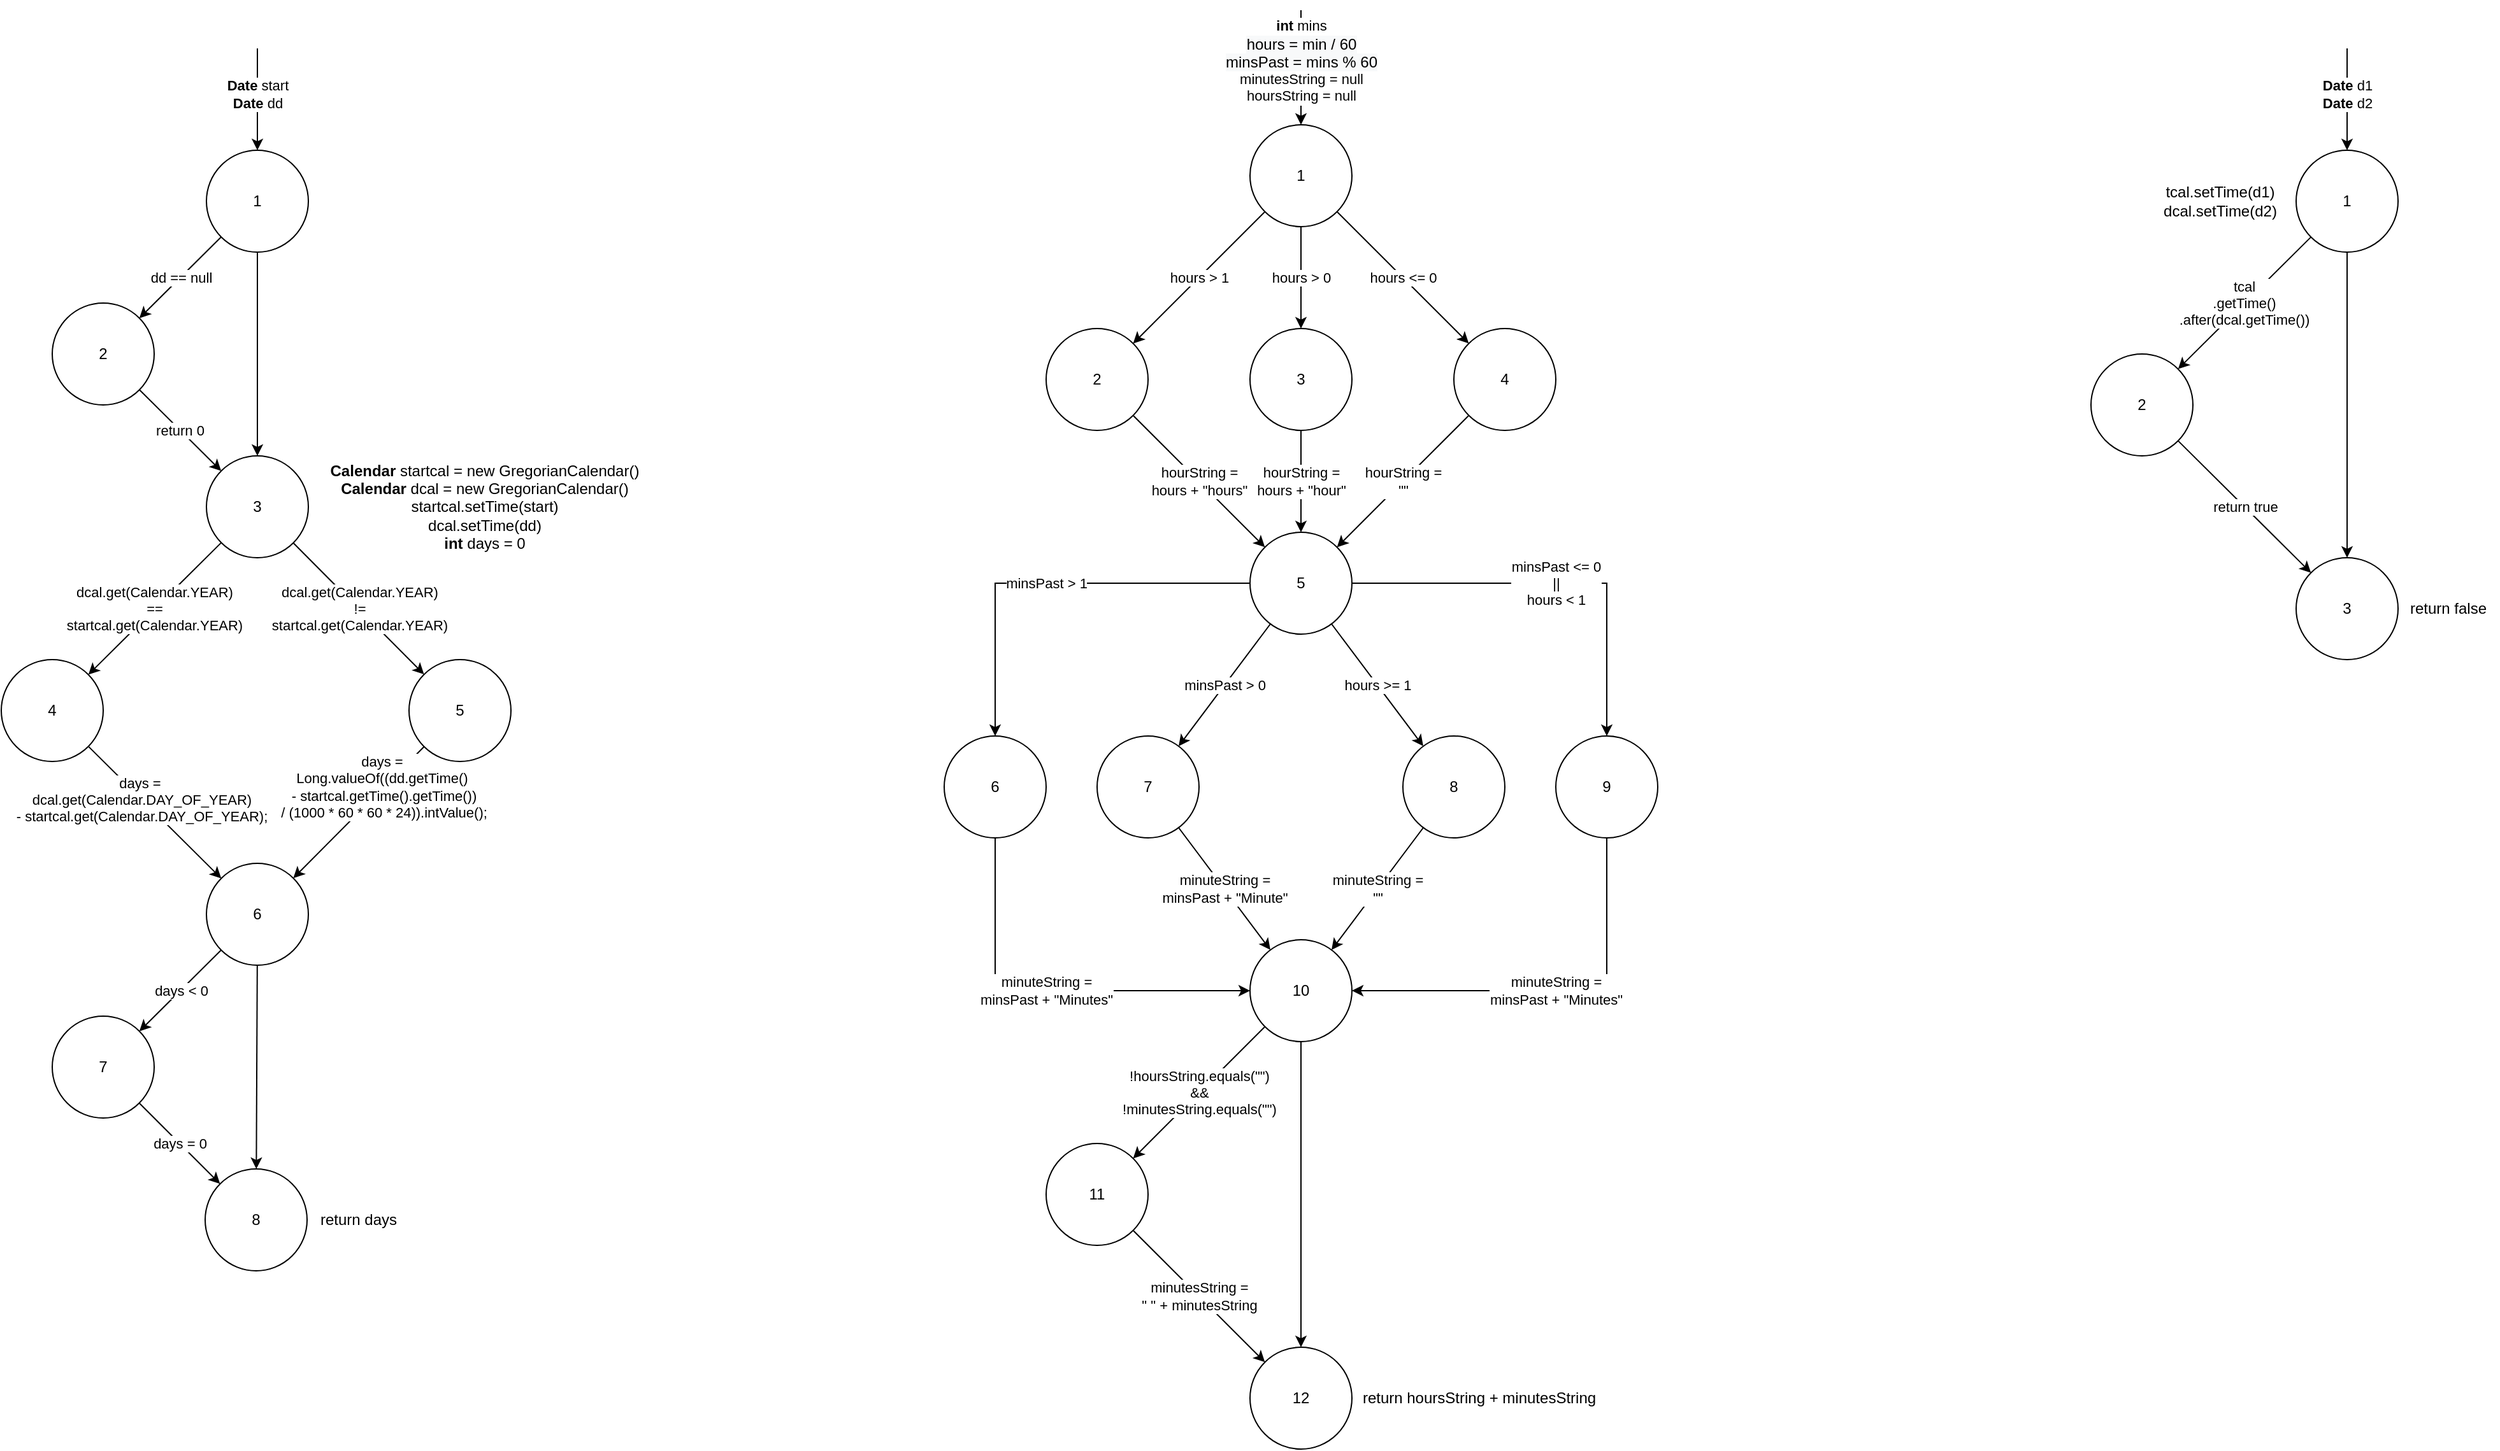 <mxfile version="14.4.4" type="github">
  <diagram id="N0Fj0vDeg7R2EITsKwAS" name="Page-1">
    <mxGraphModel dx="3201" dy="1149" grid="1" gridSize="10" guides="1" tooltips="1" connect="1" arrows="1" fold="1" page="1" pageScale="1" pageWidth="827" pageHeight="1169" math="0" shadow="0">
      <root>
        <mxCell id="0" />
        <mxCell id="1" parent="0" />
        <mxCell id="nreC14nt42jZaOP40qbg-6" value="hours &amp;gt; 1" style="rounded=0;orthogonalLoop=1;jettySize=auto;html=1;" edge="1" parent="1" source="nreC14nt42jZaOP40qbg-2" target="nreC14nt42jZaOP40qbg-3">
          <mxGeometry relative="1" as="geometry" />
        </mxCell>
        <mxCell id="nreC14nt42jZaOP40qbg-7" value="hours &amp;gt; 0" style="edgeStyle=none;rounded=0;orthogonalLoop=1;jettySize=auto;html=1;" edge="1" parent="1" source="nreC14nt42jZaOP40qbg-2" target="nreC14nt42jZaOP40qbg-4">
          <mxGeometry relative="1" as="geometry" />
        </mxCell>
        <mxCell id="nreC14nt42jZaOP40qbg-8" value="hours &amp;lt;= 0" style="edgeStyle=none;rounded=0;orthogonalLoop=1;jettySize=auto;html=1;" edge="1" parent="1" source="nreC14nt42jZaOP40qbg-2" target="nreC14nt42jZaOP40qbg-5">
          <mxGeometry relative="1" as="geometry" />
        </mxCell>
        <mxCell id="nreC14nt42jZaOP40qbg-2" value="1" style="ellipse;whiteSpace=wrap;html=1;aspect=fixed;" vertex="1" parent="1">
          <mxGeometry x="380" y="100" width="80" height="80" as="geometry" />
        </mxCell>
        <mxCell id="nreC14nt42jZaOP40qbg-12" value="hourString =&lt;br&gt;hours + &quot;hours&quot;" style="edgeStyle=none;rounded=0;orthogonalLoop=1;jettySize=auto;html=1;" edge="1" parent="1" source="nreC14nt42jZaOP40qbg-3" target="nreC14nt42jZaOP40qbg-10">
          <mxGeometry relative="1" as="geometry" />
        </mxCell>
        <mxCell id="nreC14nt42jZaOP40qbg-3" value="2" style="ellipse;whiteSpace=wrap;html=1;aspect=fixed;" vertex="1" parent="1">
          <mxGeometry x="220" y="260" width="80" height="80" as="geometry" />
        </mxCell>
        <mxCell id="nreC14nt42jZaOP40qbg-11" value="hourString =&lt;br&gt;hours + &quot;hour&quot;" style="edgeStyle=none;rounded=0;orthogonalLoop=1;jettySize=auto;html=1;" edge="1" parent="1" source="nreC14nt42jZaOP40qbg-4" target="nreC14nt42jZaOP40qbg-10">
          <mxGeometry relative="1" as="geometry" />
        </mxCell>
        <mxCell id="nreC14nt42jZaOP40qbg-4" value="3" style="ellipse;whiteSpace=wrap;html=1;aspect=fixed;" vertex="1" parent="1">
          <mxGeometry x="380" y="260" width="80" height="80" as="geometry" />
        </mxCell>
        <mxCell id="nreC14nt42jZaOP40qbg-13" value="hourString =&lt;br&gt;&quot;&quot;" style="edgeStyle=none;rounded=0;orthogonalLoop=1;jettySize=auto;html=1;" edge="1" parent="1" source="nreC14nt42jZaOP40qbg-5" target="nreC14nt42jZaOP40qbg-10">
          <mxGeometry relative="1" as="geometry" />
        </mxCell>
        <mxCell id="nreC14nt42jZaOP40qbg-5" value="4" style="ellipse;whiteSpace=wrap;html=1;aspect=fixed;" vertex="1" parent="1">
          <mxGeometry x="540" y="260" width="80" height="80" as="geometry" />
        </mxCell>
        <mxCell id="nreC14nt42jZaOP40qbg-9" value="&lt;b&gt;int &lt;/b&gt;mins&lt;br&gt;&lt;span style=&quot;font-size: 12px ; background-color: rgb(248 , 249 , 250)&quot;&gt;hours = min / 60&lt;/span&gt;&lt;br style=&quot;font-size: 12px ; background-color: rgb(248 , 249 , 250)&quot;&gt;&lt;span style=&quot;font-size: 12px ; background-color: rgb(248 , 249 , 250)&quot;&gt;minsPast = mins % 60&lt;br&gt;&lt;/span&gt;minutesString = null&lt;br&gt;hoursString = null" style="endArrow=classic;html=1;entryX=0.5;entryY=0;entryDx=0;entryDy=0;" edge="1" parent="1" target="nreC14nt42jZaOP40qbg-2">
          <mxGeometry x="-0.111" width="50" height="50" relative="1" as="geometry">
            <mxPoint x="420" y="10" as="sourcePoint" />
            <mxPoint x="340" y="80" as="targetPoint" />
            <mxPoint as="offset" />
          </mxGeometry>
        </mxCell>
        <mxCell id="nreC14nt42jZaOP40qbg-19" value="hours &amp;gt;= 1" style="edgeStyle=none;rounded=0;orthogonalLoop=1;jettySize=auto;html=1;" edge="1" parent="1" source="nreC14nt42jZaOP40qbg-10" target="nreC14nt42jZaOP40qbg-16">
          <mxGeometry relative="1" as="geometry" />
        </mxCell>
        <mxCell id="nreC14nt42jZaOP40qbg-21" value="minsPast &amp;lt;= 0&lt;br&gt;||&lt;br&gt;hours &amp;lt; 1" style="edgeStyle=orthogonalEdgeStyle;rounded=0;orthogonalLoop=1;jettySize=auto;html=1;" edge="1" parent="1" source="nreC14nt42jZaOP40qbg-10" target="nreC14nt42jZaOP40qbg-20">
          <mxGeometry relative="1" as="geometry" />
        </mxCell>
        <mxCell id="nreC14nt42jZaOP40qbg-22" value="minsPast &amp;gt; 1" style="edgeStyle=orthogonalEdgeStyle;rounded=0;orthogonalLoop=1;jettySize=auto;html=1;" edge="1" parent="1" source="nreC14nt42jZaOP40qbg-10" target="nreC14nt42jZaOP40qbg-15">
          <mxGeometry relative="1" as="geometry" />
        </mxCell>
        <mxCell id="nreC14nt42jZaOP40qbg-23" value="minsPast &amp;gt; 0" style="edgeStyle=none;rounded=0;orthogonalLoop=1;jettySize=auto;html=1;" edge="1" parent="1" source="nreC14nt42jZaOP40qbg-10" target="nreC14nt42jZaOP40qbg-14">
          <mxGeometry relative="1" as="geometry" />
        </mxCell>
        <mxCell id="nreC14nt42jZaOP40qbg-10" value="5" style="ellipse;whiteSpace=wrap;html=1;aspect=fixed;" vertex="1" parent="1">
          <mxGeometry x="380" y="420" width="80" height="80" as="geometry" />
        </mxCell>
        <mxCell id="nreC14nt42jZaOP40qbg-29" value="minuteString =&lt;br&gt;minsPast + &quot;Minute&quot;" style="edgeStyle=none;rounded=0;orthogonalLoop=1;jettySize=auto;html=1;" edge="1" parent="1" source="nreC14nt42jZaOP40qbg-14" target="nreC14nt42jZaOP40qbg-27">
          <mxGeometry relative="1" as="geometry" />
        </mxCell>
        <mxCell id="nreC14nt42jZaOP40qbg-14" value="7" style="ellipse;whiteSpace=wrap;html=1;aspect=fixed;" vertex="1" parent="1">
          <mxGeometry x="260" y="580" width="80" height="80" as="geometry" />
        </mxCell>
        <mxCell id="nreC14nt42jZaOP40qbg-28" value="minuteString =&lt;br&gt;minsPast + &quot;Minutes&quot;" style="edgeStyle=orthogonalEdgeStyle;rounded=0;orthogonalLoop=1;jettySize=auto;html=1;" edge="1" parent="1" source="nreC14nt42jZaOP40qbg-15" target="nreC14nt42jZaOP40qbg-27">
          <mxGeometry relative="1" as="geometry">
            <Array as="points">
              <mxPoint x="180" y="780" />
            </Array>
          </mxGeometry>
        </mxCell>
        <mxCell id="nreC14nt42jZaOP40qbg-15" value="6" style="ellipse;whiteSpace=wrap;html=1;aspect=fixed;" vertex="1" parent="1">
          <mxGeometry x="140" y="580" width="80" height="80" as="geometry" />
        </mxCell>
        <mxCell id="nreC14nt42jZaOP40qbg-30" value="minuteString =&lt;br&gt;&quot;&quot;" style="edgeStyle=none;rounded=0;orthogonalLoop=1;jettySize=auto;html=1;" edge="1" parent="1" source="nreC14nt42jZaOP40qbg-16" target="nreC14nt42jZaOP40qbg-27">
          <mxGeometry relative="1" as="geometry" />
        </mxCell>
        <mxCell id="nreC14nt42jZaOP40qbg-16" value="8" style="ellipse;whiteSpace=wrap;html=1;aspect=fixed;" vertex="1" parent="1">
          <mxGeometry x="500" y="580" width="80" height="80" as="geometry" />
        </mxCell>
        <mxCell id="nreC14nt42jZaOP40qbg-31" value="minuteString =&lt;br&gt;minsPast + &quot;Minutes&quot;" style="edgeStyle=orthogonalEdgeStyle;rounded=0;orthogonalLoop=1;jettySize=auto;html=1;" edge="1" parent="1" source="nreC14nt42jZaOP40qbg-20" target="nreC14nt42jZaOP40qbg-27">
          <mxGeometry relative="1" as="geometry">
            <Array as="points">
              <mxPoint x="660" y="780" />
            </Array>
          </mxGeometry>
        </mxCell>
        <mxCell id="nreC14nt42jZaOP40qbg-20" value="9" style="ellipse;whiteSpace=wrap;html=1;aspect=fixed;" vertex="1" parent="1">
          <mxGeometry x="620" y="580" width="80" height="80" as="geometry" />
        </mxCell>
        <mxCell id="nreC14nt42jZaOP40qbg-34" value="!hoursString.equals(&quot;&quot;)&lt;br&gt;&amp;amp;&amp;amp;&lt;br&gt;!minutesString.equals(&quot;&quot;)" style="rounded=0;orthogonalLoop=1;jettySize=auto;html=1;" edge="1" parent="1" source="nreC14nt42jZaOP40qbg-27" target="nreC14nt42jZaOP40qbg-33">
          <mxGeometry relative="1" as="geometry" />
        </mxCell>
        <mxCell id="nreC14nt42jZaOP40qbg-37" style="edgeStyle=none;rounded=0;orthogonalLoop=1;jettySize=auto;html=1;" edge="1" parent="1" source="nreC14nt42jZaOP40qbg-27" target="nreC14nt42jZaOP40qbg-35">
          <mxGeometry relative="1" as="geometry" />
        </mxCell>
        <mxCell id="nreC14nt42jZaOP40qbg-27" value="10" style="ellipse;whiteSpace=wrap;html=1;aspect=fixed;" vertex="1" parent="1">
          <mxGeometry x="380" y="740" width="80" height="80" as="geometry" />
        </mxCell>
        <mxCell id="nreC14nt42jZaOP40qbg-36" value="minutesString =&lt;br&gt;&quot; &quot; + minutesString" style="edgeStyle=none;rounded=0;orthogonalLoop=1;jettySize=auto;html=1;" edge="1" parent="1" source="nreC14nt42jZaOP40qbg-33" target="nreC14nt42jZaOP40qbg-35">
          <mxGeometry relative="1" as="geometry" />
        </mxCell>
        <mxCell id="nreC14nt42jZaOP40qbg-33" value="11" style="ellipse;whiteSpace=wrap;html=1;aspect=fixed;" vertex="1" parent="1">
          <mxGeometry x="220" y="900" width="80" height="80" as="geometry" />
        </mxCell>
        <mxCell id="nreC14nt42jZaOP40qbg-35" value="12" style="ellipse;whiteSpace=wrap;html=1;aspect=fixed;" vertex="1" parent="1">
          <mxGeometry x="380" y="1060" width="80" height="80" as="geometry" />
        </mxCell>
        <mxCell id="nreC14nt42jZaOP40qbg-42" value="tcal&lt;br&gt;.getTime()&lt;br&gt;.after(dcal.getTime())" style="edgeStyle=none;rounded=0;orthogonalLoop=1;jettySize=auto;html=1;" edge="1" parent="1" source="nreC14nt42jZaOP40qbg-38" target="nreC14nt42jZaOP40qbg-41">
          <mxGeometry relative="1" as="geometry" />
        </mxCell>
        <mxCell id="nreC14nt42jZaOP40qbg-44" value="" style="edgeStyle=none;rounded=0;orthogonalLoop=1;jettySize=auto;html=1;" edge="1" parent="1" source="nreC14nt42jZaOP40qbg-38" target="nreC14nt42jZaOP40qbg-40">
          <mxGeometry relative="1" as="geometry" />
        </mxCell>
        <mxCell id="nreC14nt42jZaOP40qbg-38" value="1" style="ellipse;whiteSpace=wrap;html=1;aspect=fixed;" vertex="1" parent="1">
          <mxGeometry x="1201" y="120" width="80" height="80" as="geometry" />
        </mxCell>
        <mxCell id="nreC14nt42jZaOP40qbg-39" value="&lt;b&gt;Date &lt;/b&gt;d1&lt;br&gt;&lt;b&gt;Date &lt;/b&gt;d2" style="endArrow=classic;html=1;entryX=0.5;entryY=0;entryDx=0;entryDy=0;" edge="1" parent="1" target="nreC14nt42jZaOP40qbg-38">
          <mxGeometry x="-0.111" width="50" height="50" relative="1" as="geometry">
            <mxPoint x="1241" y="40" as="sourcePoint" />
            <mxPoint x="430" y="130" as="targetPoint" />
            <mxPoint as="offset" />
          </mxGeometry>
        </mxCell>
        <mxCell id="nreC14nt42jZaOP40qbg-40" value="3" style="ellipse;whiteSpace=wrap;html=1;aspect=fixed;" vertex="1" parent="1">
          <mxGeometry x="1201" y="440" width="80" height="80" as="geometry" />
        </mxCell>
        <mxCell id="nreC14nt42jZaOP40qbg-43" value="return true" style="edgeStyle=none;rounded=0;orthogonalLoop=1;jettySize=auto;html=1;" edge="1" parent="1" source="nreC14nt42jZaOP40qbg-41" target="nreC14nt42jZaOP40qbg-40">
          <mxGeometry relative="1" as="geometry" />
        </mxCell>
        <mxCell id="nreC14nt42jZaOP40qbg-41" value="2" style="ellipse;whiteSpace=wrap;html=1;aspect=fixed;" vertex="1" parent="1">
          <mxGeometry x="1040" y="280" width="80" height="80" as="geometry" />
        </mxCell>
        <mxCell id="nreC14nt42jZaOP40qbg-45" value="tcal.setTime(d1)&lt;br&gt;dcal.setTime(d2)" style="text;html=1;strokeColor=none;fillColor=none;align=center;verticalAlign=middle;whiteSpace=wrap;rounded=0;" vertex="1" parent="1">
          <mxGeometry x="1082" y="140" width="119" height="40" as="geometry" />
        </mxCell>
        <mxCell id="nreC14nt42jZaOP40qbg-46" value="dd == null" style="edgeStyle=none;rounded=0;orthogonalLoop=1;jettySize=auto;html=1;" edge="1" source="nreC14nt42jZaOP40qbg-48" target="nreC14nt42jZaOP40qbg-52" parent="1">
          <mxGeometry relative="1" as="geometry" />
        </mxCell>
        <mxCell id="nreC14nt42jZaOP40qbg-47" value="" style="edgeStyle=none;rounded=0;orthogonalLoop=1;jettySize=auto;html=1;" edge="1" source="nreC14nt42jZaOP40qbg-48" target="nreC14nt42jZaOP40qbg-50" parent="1">
          <mxGeometry relative="1" as="geometry" />
        </mxCell>
        <mxCell id="nreC14nt42jZaOP40qbg-48" value="1" style="ellipse;whiteSpace=wrap;html=1;aspect=fixed;" vertex="1" parent="1">
          <mxGeometry x="-439" y="120" width="80" height="80" as="geometry" />
        </mxCell>
        <mxCell id="nreC14nt42jZaOP40qbg-49" value="&lt;b&gt;Date &lt;/b&gt;start&lt;br&gt;&lt;b&gt;Date &lt;/b&gt;dd" style="endArrow=classic;html=1;entryX=0.5;entryY=0;entryDx=0;entryDy=0;" edge="1" target="nreC14nt42jZaOP40qbg-48" parent="1">
          <mxGeometry x="-0.111" width="50" height="50" relative="1" as="geometry">
            <mxPoint x="-399" y="40" as="sourcePoint" />
            <mxPoint x="-1210" y="130" as="targetPoint" />
            <mxPoint as="offset" />
          </mxGeometry>
        </mxCell>
        <mxCell id="nreC14nt42jZaOP40qbg-57" value="dcal.get(Calendar.YEAR) &lt;br&gt;==&lt;br&gt;startcal.get(Calendar.YEAR)" style="edgeStyle=none;rounded=0;orthogonalLoop=1;jettySize=auto;html=1;" edge="1" parent="1" source="nreC14nt42jZaOP40qbg-50" target="nreC14nt42jZaOP40qbg-55">
          <mxGeometry relative="1" as="geometry" />
        </mxCell>
        <mxCell id="nreC14nt42jZaOP40qbg-59" value="dcal.get(Calendar.YEAR)&lt;br&gt;!=&lt;br&gt;startcal.get(Calendar.YEAR)" style="edgeStyle=none;rounded=0;orthogonalLoop=1;jettySize=auto;html=1;" edge="1" parent="1" source="nreC14nt42jZaOP40qbg-50" target="nreC14nt42jZaOP40qbg-56">
          <mxGeometry relative="1" as="geometry" />
        </mxCell>
        <mxCell id="nreC14nt42jZaOP40qbg-50" value="3" style="ellipse;whiteSpace=wrap;html=1;aspect=fixed;" vertex="1" parent="1">
          <mxGeometry x="-439" y="360" width="80" height="80" as="geometry" />
        </mxCell>
        <mxCell id="nreC14nt42jZaOP40qbg-51" value="return 0" style="edgeStyle=none;rounded=0;orthogonalLoop=1;jettySize=auto;html=1;" edge="1" source="nreC14nt42jZaOP40qbg-52" target="nreC14nt42jZaOP40qbg-50" parent="1">
          <mxGeometry relative="1" as="geometry" />
        </mxCell>
        <mxCell id="nreC14nt42jZaOP40qbg-52" value="2" style="ellipse;whiteSpace=wrap;html=1;aspect=fixed;" vertex="1" parent="1">
          <mxGeometry x="-560" y="240" width="80" height="80" as="geometry" />
        </mxCell>
        <mxCell id="nreC14nt42jZaOP40qbg-54" value="&lt;b&gt;Calendar&lt;/b&gt; startcal = new GregorianCalendar()&lt;br&gt;&lt;b&gt;Calendar&lt;/b&gt;&amp;nbsp;dcal = new GregorianCalendar()&lt;br&gt;startcal.setTime(start)&lt;br&gt;dcal.setTime(dd)&lt;br&gt;&lt;b&gt;int&lt;/b&gt; days = 0" style="text;html=1;strokeColor=none;fillColor=none;align=center;verticalAlign=middle;whiteSpace=wrap;rounded=0;" vertex="1" parent="1">
          <mxGeometry x="-360" y="360" width="279" height="80" as="geometry" />
        </mxCell>
        <mxCell id="nreC14nt42jZaOP40qbg-61" value="&lt;div&gt;days =&amp;nbsp;&lt;/div&gt;&lt;div&gt;dcal.get(Calendar.DAY_OF_YEAR)&lt;/div&gt;&lt;div&gt;&lt;span&gt;					&lt;/span&gt;- startcal.get(Calendar.DAY_OF_YEAR);&lt;/div&gt;" style="edgeStyle=none;rounded=0;orthogonalLoop=1;jettySize=auto;html=1;" edge="1" parent="1" source="nreC14nt42jZaOP40qbg-55" target="nreC14nt42jZaOP40qbg-60">
          <mxGeometry x="-0.197" relative="1" as="geometry">
            <mxPoint as="offset" />
          </mxGeometry>
        </mxCell>
        <mxCell id="nreC14nt42jZaOP40qbg-55" value="4" style="ellipse;whiteSpace=wrap;html=1;aspect=fixed;" vertex="1" parent="1">
          <mxGeometry x="-600" y="520" width="80" height="80" as="geometry" />
        </mxCell>
        <mxCell id="nreC14nt42jZaOP40qbg-62" value="&lt;div&gt;days =&amp;nbsp;&lt;/div&gt;&lt;div&gt;Long.valueOf((dd.getTime()&amp;nbsp;&lt;/div&gt;&lt;div&gt;- startcal.getTime().getTime())&lt;/div&gt;&lt;div&gt;&lt;span&gt;					&lt;/span&gt;/ (1000 * 60 * 60 * 24)).intValue();&lt;/div&gt;" style="edgeStyle=none;rounded=0;orthogonalLoop=1;jettySize=auto;html=1;" edge="1" parent="1" source="nreC14nt42jZaOP40qbg-56" target="nreC14nt42jZaOP40qbg-60">
          <mxGeometry x="-0.384" relative="1" as="geometry">
            <mxPoint as="offset" />
          </mxGeometry>
        </mxCell>
        <mxCell id="nreC14nt42jZaOP40qbg-56" value="5" style="ellipse;whiteSpace=wrap;html=1;aspect=fixed;" vertex="1" parent="1">
          <mxGeometry x="-280" y="520" width="80" height="80" as="geometry" />
        </mxCell>
        <mxCell id="nreC14nt42jZaOP40qbg-65" value="" style="edgeStyle=none;rounded=0;orthogonalLoop=1;jettySize=auto;html=1;" edge="1" parent="1" source="nreC14nt42jZaOP40qbg-60" target="nreC14nt42jZaOP40qbg-64">
          <mxGeometry relative="1" as="geometry" />
        </mxCell>
        <mxCell id="nreC14nt42jZaOP40qbg-67" value="days &amp;lt; 0" style="edgeStyle=none;rounded=0;orthogonalLoop=1;jettySize=auto;html=1;" edge="1" parent="1" source="nreC14nt42jZaOP40qbg-60" target="nreC14nt42jZaOP40qbg-66">
          <mxGeometry relative="1" as="geometry" />
        </mxCell>
        <mxCell id="nreC14nt42jZaOP40qbg-60" value="6" style="ellipse;whiteSpace=wrap;html=1;aspect=fixed;" vertex="1" parent="1">
          <mxGeometry x="-439" y="680" width="80" height="80" as="geometry" />
        </mxCell>
        <mxCell id="nreC14nt42jZaOP40qbg-64" value="8" style="ellipse;whiteSpace=wrap;html=1;aspect=fixed;" vertex="1" parent="1">
          <mxGeometry x="-440" y="920" width="80" height="80" as="geometry" />
        </mxCell>
        <mxCell id="nreC14nt42jZaOP40qbg-68" value="days = 0" style="edgeStyle=none;rounded=0;orthogonalLoop=1;jettySize=auto;html=1;" edge="1" parent="1" source="nreC14nt42jZaOP40qbg-66" target="nreC14nt42jZaOP40qbg-64">
          <mxGeometry relative="1" as="geometry" />
        </mxCell>
        <mxCell id="nreC14nt42jZaOP40qbg-66" value="7" style="ellipse;whiteSpace=wrap;html=1;aspect=fixed;" vertex="1" parent="1">
          <mxGeometry x="-560" y="800" width="80" height="80" as="geometry" />
        </mxCell>
        <mxCell id="nreC14nt42jZaOP40qbg-70" value="return days" style="text;html=1;strokeColor=none;fillColor=none;align=center;verticalAlign=middle;whiteSpace=wrap;rounded=0;" vertex="1" parent="1">
          <mxGeometry x="-359" y="950" width="79" height="20" as="geometry" />
        </mxCell>
        <mxCell id="nreC14nt42jZaOP40qbg-71" value="return hoursString + minutesString" style="text;html=1;strokeColor=none;fillColor=none;align=center;verticalAlign=middle;whiteSpace=wrap;rounded=0;" vertex="1" parent="1">
          <mxGeometry x="460" y="1090" width="200" height="20" as="geometry" />
        </mxCell>
        <mxCell id="nreC14nt42jZaOP40qbg-72" value="return false" style="text;html=1;strokeColor=none;fillColor=none;align=center;verticalAlign=middle;whiteSpace=wrap;rounded=0;" vertex="1" parent="1">
          <mxGeometry x="1281" y="470" width="79" height="20" as="geometry" />
        </mxCell>
      </root>
    </mxGraphModel>
  </diagram>
</mxfile>
